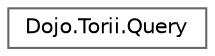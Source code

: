 digraph "Graphical Class Hierarchy"
{
 // LATEX_PDF_SIZE
  bgcolor="transparent";
  edge [fontname=Helvetica,fontsize=10,labelfontname=Helvetica,labelfontsize=10];
  node [fontname=Helvetica,fontsize=10,shape=box,height=0.2,width=0.4];
  rankdir="LR";
  Node0 [id="Node000000",label="Dojo.Torii.Query",height=0.2,width=0.4,color="grey40", fillcolor="white", style="filled",URL="$class_dojo_1_1_torii_1_1_query.html",tooltip=" "];
}
